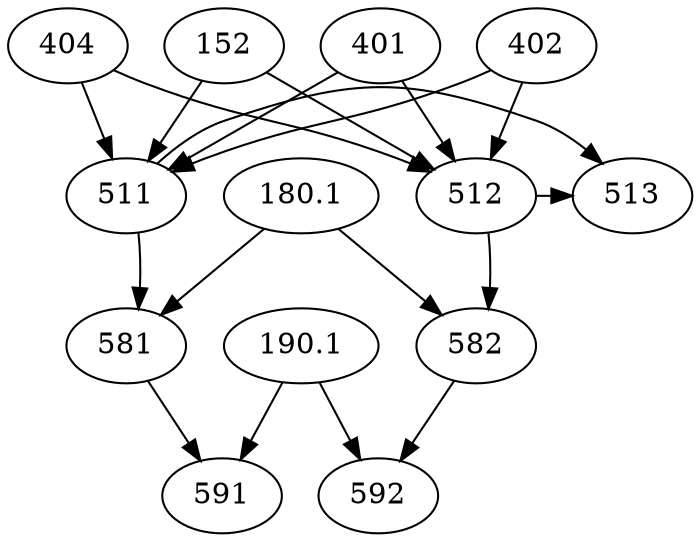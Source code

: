 digraph G5 {
	{
		rank=same
		511
		512
		513
		511 -> 512 [style=invis]
	}
	{
		rank=same
		581
		582
		581 -> 582 [style=invis]
	}
	{
		rank=same
		591
		592
		591 -> 592 [style=invis]
	}
	511 -> 581 [style=invis]
	511 -> 582 [style=invis]
	512 -> 581 [style=invis]
	512 -> 582 [style=invis]
	513 -> 581 [style=invis]
	513 -> 582 [style=invis]
	152 -> 511
	401 -> 511
	402 -> 511
	404 -> 511
	152 -> 512
	401 -> 512
	402 -> 512
	404 -> 512
	511 -> 513
	512 -> 513
	511 -> 581
	180.1 -> 581
	512 -> 582
	180.1 -> 582
	581 -> 591
	190.1 -> 591
	582 -> 592
	190.1 -> 592
}
